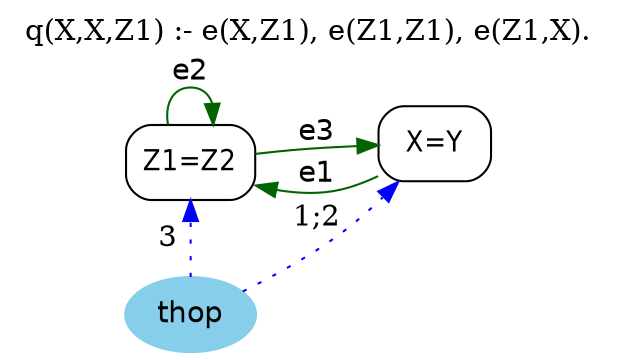 digraph G {
	graph [bb="0,0,248,165",
		label="q(X,X,Z1) :- e(X,Z1), e(Z1,Z1), e(Z1,X).",
		labelloc=t,
		lheight=0.21,
		lp="124,153.5",
		lwidth=3.22,
		rankdir=LR
	];
	node [label="\N"];
	Z1	 [fontname="Helvetica-Narrow",
		height=0.5,
		label="Z1=Z2",
		pos="70,91",
		shape=box,
		style=rounded,
		width=0.79167];
	Z1 -> Z1	 [color=darkgreen,
		fontname=helvetica,
		label=e2,
		lp="70,134.5",
		pos="e,79.769,109.15 60.231,109.15 58.728,118.54 61.984,127 70,127 74.885,127 78.002,123.86 79.352,119.28"];
	X	 [fontname="Helvetica-Narrow",
		height=0.5,
		label="X=Y",
		pos="179.6,100",
		shape=box,
		style=rounded,
		width=0.75];
	Z1 -> X	 [color=darkgreen,
		fontname=helvetica,
		label=e3,
		lp="125.6,105.5",
		pos="e,152.59,99.191 98.546,95.045 104.5,95.785 110.75,96.485 116.6,97 124.97,97.737 133.99,98.302 142.51,98.732"];
	X -> Z1	 [color=darkgreen,
		fontname=helvetica,
		label=e1,
		lp="125.6,85.5",
		pos="e,98.696,79.941 152.24,84.208 146.58,81.639 140.53,79.372 134.6,78 126.19,76.054 117.12,76.385 108.52,77.82"];
	thop	 [color=skyblue,
		fillcolor=skyblue,
		fontname=helvetica,
		height=0.5,
		pos="70,18",
		shape=oval,
		style="filled,rounded",
		width=0.79437];
	thop -> Z1	 [color=blue,
		constraint=false,
		label=3,
		lp="59.5,54.5",
		pos="e,70,72.91 70,36.045 70,44.117 70,53.824 70,62.818",
		style=dotted];
	thop -> X	 [color=blue,
		constraint=false,
		label="1;2",
		lp="125.6,64.5",
		pos="e,162.45,81.894 92.009,29.691 104.88,36.911 121.17,46.734 134.6,57 141.63,62.379 148.77,68.72 155.23,74.855",
		style=dotted];
}
